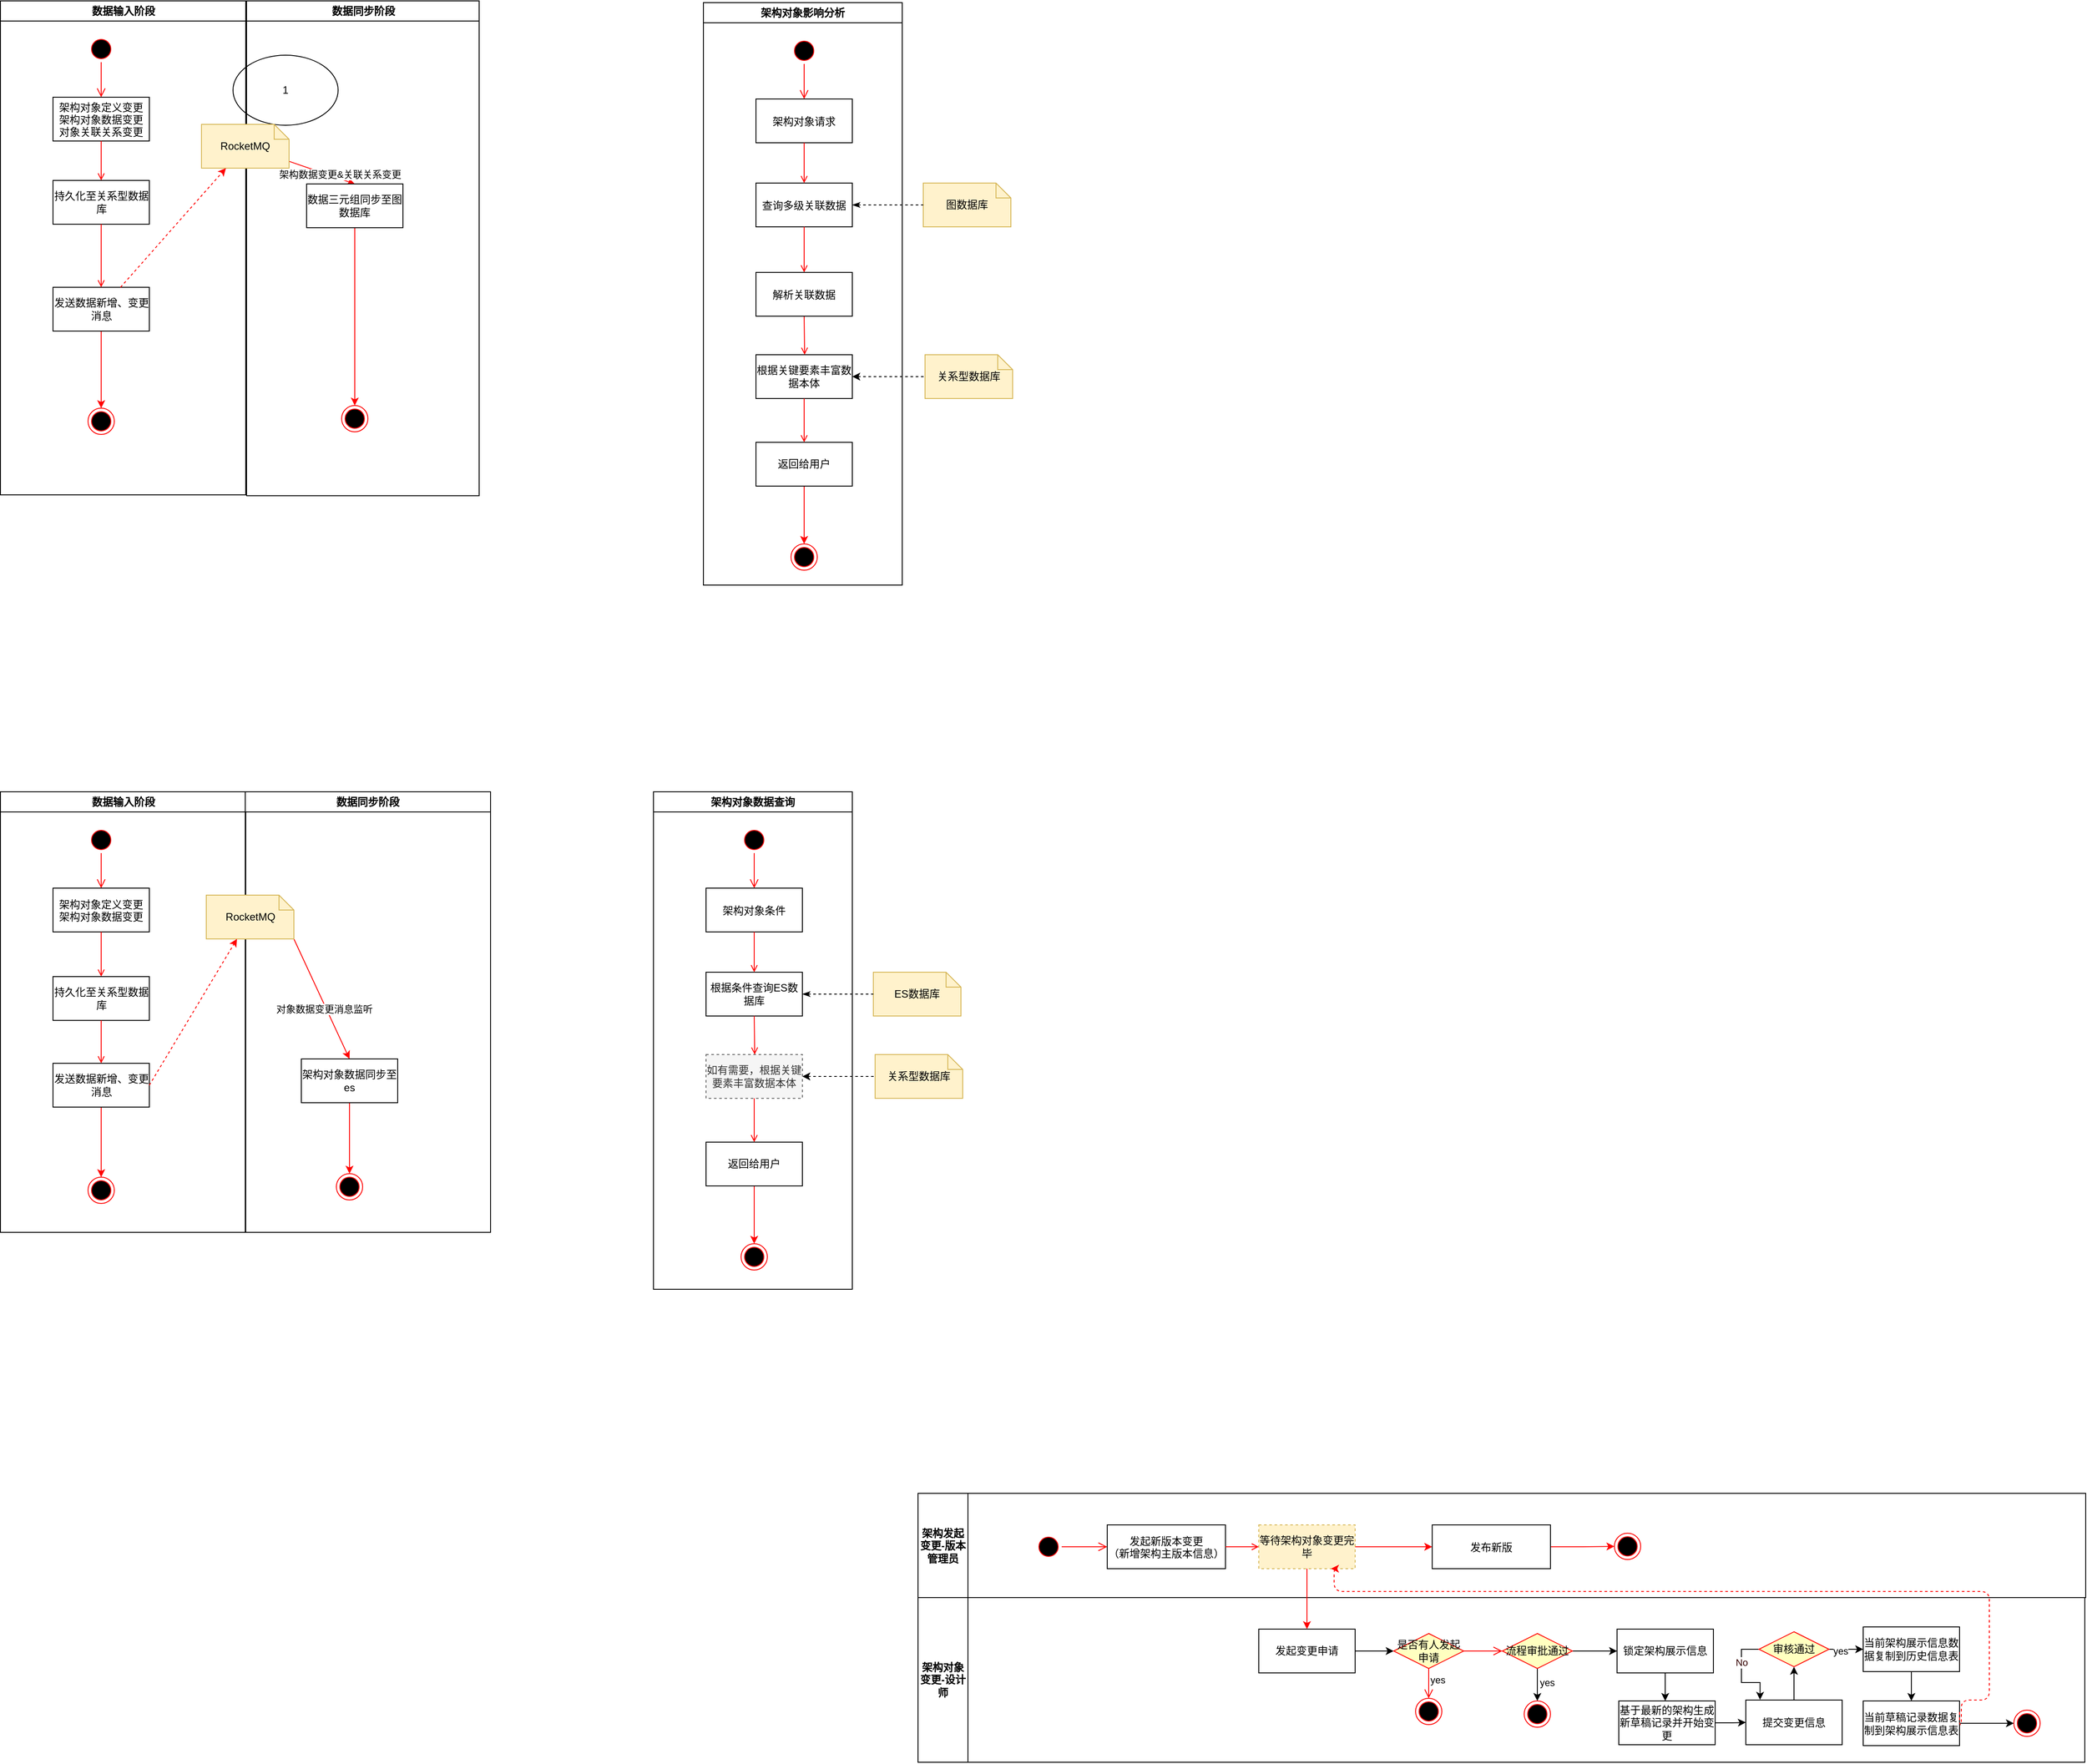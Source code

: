 <mxfile version="21.6.9" type="github">
  <diagram name="第 1 页" id="yTaMRQ9-IUmEVmEACAPu">
    <mxGraphModel dx="1434" dy="910" grid="1" gridSize="10" guides="1" tooltips="1" connect="1" arrows="1" fold="1" page="1" pageScale="1" pageWidth="827" pageHeight="1169" math="0" shadow="0">
      <root>
        <mxCell id="0" />
        <mxCell id="1" parent="0" />
        <mxCell id="Ci0UJjsKDZjVtey__nGe-1" value="1" style="ellipse;whiteSpace=wrap;html=1;" vertex="1" parent="1">
          <mxGeometry x="430" y="190" width="120" height="80" as="geometry" />
        </mxCell>
        <mxCell id="Ci0UJjsKDZjVtey__nGe-2" value="数据输入阶段" style="swimlane;whiteSpace=wrap" vertex="1" parent="1">
          <mxGeometry x="164.5" y="128" width="280" height="564" as="geometry" />
        </mxCell>
        <mxCell id="Ci0UJjsKDZjVtey__nGe-3" value="" style="ellipse;shape=startState;fillColor=#000000;strokeColor=#ff0000;" vertex="1" parent="Ci0UJjsKDZjVtey__nGe-2">
          <mxGeometry x="100" y="40" width="30" height="30" as="geometry" />
        </mxCell>
        <mxCell id="Ci0UJjsKDZjVtey__nGe-4" value="" style="edgeStyle=elbowEdgeStyle;elbow=horizontal;verticalAlign=bottom;endArrow=open;endSize=8;strokeColor=#FF0000;endFill=1;rounded=0" edge="1" parent="Ci0UJjsKDZjVtey__nGe-2" source="Ci0UJjsKDZjVtey__nGe-3" target="Ci0UJjsKDZjVtey__nGe-5">
          <mxGeometry x="100" y="40" as="geometry">
            <mxPoint x="115" y="110" as="targetPoint" />
          </mxGeometry>
        </mxCell>
        <mxCell id="Ci0UJjsKDZjVtey__nGe-5" value="架构对象定义变更&#xa;架构对象数据变更&#xa;对象关联关系变更" style="" vertex="1" parent="Ci0UJjsKDZjVtey__nGe-2">
          <mxGeometry x="60" y="110" width="110" height="50" as="geometry" />
        </mxCell>
        <mxCell id="Ci0UJjsKDZjVtey__nGe-6" value="" style="endArrow=open;strokeColor=#FF0000;endFill=1;rounded=0;entryX=0.5;entryY=0;entryDx=0;entryDy=0;" edge="1" parent="Ci0UJjsKDZjVtey__nGe-2" source="Ci0UJjsKDZjVtey__nGe-5" target="Ci0UJjsKDZjVtey__nGe-7">
          <mxGeometry relative="1" as="geometry">
            <mxPoint x="115" y="220" as="targetPoint" />
          </mxGeometry>
        </mxCell>
        <mxCell id="Ci0UJjsKDZjVtey__nGe-7" value="持久化至关系型数据库" style="whiteSpace=wrap;" vertex="1" parent="Ci0UJjsKDZjVtey__nGe-2">
          <mxGeometry x="60" y="205" width="110" height="50" as="geometry" />
        </mxCell>
        <mxCell id="Ci0UJjsKDZjVtey__nGe-8" value="" style="ellipse;shape=endState;fillColor=#000000;strokeColor=#ff0000" vertex="1" parent="Ci0UJjsKDZjVtey__nGe-2">
          <mxGeometry x="100" y="465" width="30" height="30" as="geometry" />
        </mxCell>
        <mxCell id="Ci0UJjsKDZjVtey__nGe-9" style="edgeStyle=orthogonalEdgeStyle;rounded=0;orthogonalLoop=1;jettySize=auto;html=1;entryX=0.5;entryY=0;entryDx=0;entryDy=0;strokeColor=#FF0000;" edge="1" parent="Ci0UJjsKDZjVtey__nGe-2" source="Ci0UJjsKDZjVtey__nGe-10" target="Ci0UJjsKDZjVtey__nGe-8">
          <mxGeometry relative="1" as="geometry" />
        </mxCell>
        <mxCell id="Ci0UJjsKDZjVtey__nGe-10" value="发送数据新增、变更消息" style="whiteSpace=wrap;" vertex="1" parent="Ci0UJjsKDZjVtey__nGe-2">
          <mxGeometry x="60" y="327" width="110" height="50" as="geometry" />
        </mxCell>
        <mxCell id="Ci0UJjsKDZjVtey__nGe-11" value="" style="endArrow=open;strokeColor=#FF0000;endFill=1;rounded=0;edgeStyle=elbowEdgeStyle;" edge="1" parent="Ci0UJjsKDZjVtey__nGe-2" source="Ci0UJjsKDZjVtey__nGe-7" target="Ci0UJjsKDZjVtey__nGe-10">
          <mxGeometry relative="1" as="geometry" />
        </mxCell>
        <mxCell id="Ci0UJjsKDZjVtey__nGe-12" value="数据同步阶段" style="swimlane;whiteSpace=wrap" vertex="1" parent="1">
          <mxGeometry x="445.5" y="128" width="265.5" height="565" as="geometry" />
        </mxCell>
        <mxCell id="Ci0UJjsKDZjVtey__nGe-13" style="rounded=0;orthogonalLoop=1;jettySize=auto;html=1;strokeColor=#FF0000;entryX=0.5;entryY=0;entryDx=0;entryDy=0;" edge="1" parent="Ci0UJjsKDZjVtey__nGe-12" source="Ci0UJjsKDZjVtey__nGe-15" target="Ci0UJjsKDZjVtey__nGe-17">
          <mxGeometry relative="1" as="geometry" />
        </mxCell>
        <mxCell id="Ci0UJjsKDZjVtey__nGe-14" value="架构数据变更&amp;amp;关联关系变更" style="edgeLabel;html=1;align=center;verticalAlign=middle;resizable=0;points=[];" vertex="1" connectable="0" parent="Ci0UJjsKDZjVtey__nGe-13">
          <mxGeometry x="-0.087" y="-3" relative="1" as="geometry">
            <mxPoint x="25" as="offset" />
          </mxGeometry>
        </mxCell>
        <mxCell id="Ci0UJjsKDZjVtey__nGe-15" value="RocketMQ" style="shape=note;whiteSpace=wrap;size=17;fillColor=#fff2cc;strokeColor=#d6b656;" vertex="1" parent="Ci0UJjsKDZjVtey__nGe-12">
          <mxGeometry x="-51.5" y="141" width="100" height="50" as="geometry" />
        </mxCell>
        <mxCell id="Ci0UJjsKDZjVtey__nGe-16" style="rounded=0;orthogonalLoop=1;jettySize=auto;html=1;exitX=0.5;exitY=1;exitDx=0;exitDy=0;strokeColor=#FF0000;" edge="1" parent="Ci0UJjsKDZjVtey__nGe-12" source="Ci0UJjsKDZjVtey__nGe-17" target="Ci0UJjsKDZjVtey__nGe-18">
          <mxGeometry relative="1" as="geometry" />
        </mxCell>
        <mxCell id="Ci0UJjsKDZjVtey__nGe-17" value="数据三元组同步至图数据库" style="whiteSpace=wrap;" vertex="1" parent="Ci0UJjsKDZjVtey__nGe-12">
          <mxGeometry x="68.5" y="209" width="110" height="50" as="geometry" />
        </mxCell>
        <mxCell id="Ci0UJjsKDZjVtey__nGe-18" value="" style="ellipse;shape=endState;fillColor=#000000;strokeColor=#ff0000" vertex="1" parent="Ci0UJjsKDZjVtey__nGe-12">
          <mxGeometry x="108.5" y="462" width="30" height="30" as="geometry" />
        </mxCell>
        <mxCell id="Ci0UJjsKDZjVtey__nGe-19" value="" style="endArrow=classic;strokeColor=#FF0000;endFill=1;rounded=0;dashed=1" edge="1" parent="1" source="Ci0UJjsKDZjVtey__nGe-10" target="Ci0UJjsKDZjVtey__nGe-15">
          <mxGeometry relative="1" as="geometry" />
        </mxCell>
        <mxCell id="Ci0UJjsKDZjVtey__nGe-20" value="架构对象影响分析" style="swimlane;whiteSpace=wrap;startSize=23;" vertex="1" parent="1">
          <mxGeometry x="967" y="130" width="227" height="665" as="geometry" />
        </mxCell>
        <mxCell id="Ci0UJjsKDZjVtey__nGe-21" value="" style="ellipse;shape=startState;fillColor=#000000;strokeColor=#ff0000;" vertex="1" parent="Ci0UJjsKDZjVtey__nGe-20">
          <mxGeometry x="100" y="40" width="30" height="30" as="geometry" />
        </mxCell>
        <mxCell id="Ci0UJjsKDZjVtey__nGe-22" value="" style="edgeStyle=elbowEdgeStyle;elbow=horizontal;verticalAlign=bottom;endArrow=open;endSize=8;strokeColor=#FF0000;endFill=1;rounded=0" edge="1" parent="Ci0UJjsKDZjVtey__nGe-20" source="Ci0UJjsKDZjVtey__nGe-21" target="Ci0UJjsKDZjVtey__nGe-23">
          <mxGeometry x="100" y="40" as="geometry">
            <mxPoint x="115" y="110" as="targetPoint" />
          </mxGeometry>
        </mxCell>
        <mxCell id="Ci0UJjsKDZjVtey__nGe-23" value="架构对象请求" style="" vertex="1" parent="Ci0UJjsKDZjVtey__nGe-20">
          <mxGeometry x="60" y="110" width="110" height="50" as="geometry" />
        </mxCell>
        <mxCell id="Ci0UJjsKDZjVtey__nGe-24" value="查询多级关联数据" style="" vertex="1" parent="Ci0UJjsKDZjVtey__nGe-20">
          <mxGeometry x="60" y="206" width="110" height="50" as="geometry" />
        </mxCell>
        <mxCell id="Ci0UJjsKDZjVtey__nGe-25" value="" style="endArrow=open;strokeColor=#FF0000;endFill=1;rounded=0" edge="1" parent="Ci0UJjsKDZjVtey__nGe-20" source="Ci0UJjsKDZjVtey__nGe-23" target="Ci0UJjsKDZjVtey__nGe-24">
          <mxGeometry relative="1" as="geometry" />
        </mxCell>
        <mxCell id="Ci0UJjsKDZjVtey__nGe-26" value="根据关键要素丰富数据本体" style="whiteSpace=wrap;" vertex="1" parent="Ci0UJjsKDZjVtey__nGe-20">
          <mxGeometry x="60" y="402" width="110" height="50" as="geometry" />
        </mxCell>
        <mxCell id="Ci0UJjsKDZjVtey__nGe-27" value="" style="ellipse;shape=endState;fillColor=#000000;strokeColor=#ff0000" vertex="1" parent="Ci0UJjsKDZjVtey__nGe-20">
          <mxGeometry x="100" y="618" width="30" height="30" as="geometry" />
        </mxCell>
        <mxCell id="Ci0UJjsKDZjVtey__nGe-28" value="" style="endArrow=open;strokeColor=#FF0000;endFill=1;rounded=0;exitX=0.5;exitY=1;exitDx=0;exitDy=0;entryX=0.5;entryY=0;entryDx=0;entryDy=0;" edge="1" parent="Ci0UJjsKDZjVtey__nGe-20" source="Ci0UJjsKDZjVtey__nGe-24" target="Ci0UJjsKDZjVtey__nGe-33">
          <mxGeometry relative="1" as="geometry">
            <mxPoint x="125" y="170" as="sourcePoint" />
            <mxPoint x="115" y="314" as="targetPoint" />
          </mxGeometry>
        </mxCell>
        <mxCell id="Ci0UJjsKDZjVtey__nGe-29" value="" style="endArrow=open;strokeColor=#FF0000;endFill=1;rounded=0;entryX=0.505;entryY=0;entryDx=0;entryDy=0;entryPerimeter=0;exitX=0.5;exitY=1;exitDx=0;exitDy=0;" edge="1" parent="Ci0UJjsKDZjVtey__nGe-20" source="Ci0UJjsKDZjVtey__nGe-33" target="Ci0UJjsKDZjVtey__nGe-26">
          <mxGeometry relative="1" as="geometry">
            <mxPoint x="116" y="374" as="sourcePoint" />
            <mxPoint x="114.5" y="394" as="targetPoint" />
          </mxGeometry>
        </mxCell>
        <mxCell id="Ci0UJjsKDZjVtey__nGe-30" style="edgeStyle=orthogonalEdgeStyle;rounded=0;orthogonalLoop=1;jettySize=auto;html=1;entryX=0.5;entryY=0;entryDx=0;entryDy=0;strokeColor=#FF0000;" edge="1" parent="Ci0UJjsKDZjVtey__nGe-20" source="Ci0UJjsKDZjVtey__nGe-31" target="Ci0UJjsKDZjVtey__nGe-27">
          <mxGeometry relative="1" as="geometry" />
        </mxCell>
        <mxCell id="Ci0UJjsKDZjVtey__nGe-31" value="返回给用户" style="whiteSpace=wrap;" vertex="1" parent="Ci0UJjsKDZjVtey__nGe-20">
          <mxGeometry x="60" y="502" width="110" height="50" as="geometry" />
        </mxCell>
        <mxCell id="Ci0UJjsKDZjVtey__nGe-32" value="" style="endArrow=open;strokeColor=#FF0000;endFill=1;rounded=0;edgeStyle=elbowEdgeStyle;" edge="1" parent="Ci0UJjsKDZjVtey__nGe-20" source="Ci0UJjsKDZjVtey__nGe-26" target="Ci0UJjsKDZjVtey__nGe-31">
          <mxGeometry relative="1" as="geometry" />
        </mxCell>
        <mxCell id="Ci0UJjsKDZjVtey__nGe-33" value="解析关联数据" style="" vertex="1" parent="Ci0UJjsKDZjVtey__nGe-20">
          <mxGeometry x="60" y="308" width="110" height="50" as="geometry" />
        </mxCell>
        <mxCell id="Ci0UJjsKDZjVtey__nGe-34" value="图数据库" style="shape=note;whiteSpace=wrap;size=17;fillColor=#fff2cc;strokeColor=#d6b656;" vertex="1" parent="1">
          <mxGeometry x="1218" y="336" width="100" height="50" as="geometry" />
        </mxCell>
        <mxCell id="Ci0UJjsKDZjVtey__nGe-35" style="edgeStyle=orthogonalEdgeStyle;rounded=0;orthogonalLoop=1;jettySize=auto;html=1;dashed=1;endArrow=none;endFill=0;startArrow=classicThin;startFill=1;" edge="1" parent="1" source="Ci0UJjsKDZjVtey__nGe-24" target="Ci0UJjsKDZjVtey__nGe-34">
          <mxGeometry relative="1" as="geometry" />
        </mxCell>
        <mxCell id="Ci0UJjsKDZjVtey__nGe-36" value="关系型数据库" style="shape=note;whiteSpace=wrap;size=17;fillColor=#fff2cc;strokeColor=#d6b656;" vertex="1" parent="1">
          <mxGeometry x="1220" y="532" width="100" height="50" as="geometry" />
        </mxCell>
        <mxCell id="Ci0UJjsKDZjVtey__nGe-37" style="edgeStyle=orthogonalEdgeStyle;rounded=0;orthogonalLoop=1;jettySize=auto;html=1;entryX=0;entryY=0.5;entryDx=0;entryDy=0;entryPerimeter=0;endArrow=none;endFill=0;dashed=1;startArrow=classic;startFill=1;" edge="1" parent="1" source="Ci0UJjsKDZjVtey__nGe-26" target="Ci0UJjsKDZjVtey__nGe-36">
          <mxGeometry relative="1" as="geometry" />
        </mxCell>
        <mxCell id="Ci0UJjsKDZjVtey__nGe-38" value="数据输入阶段" style="swimlane;whiteSpace=wrap" vertex="1" parent="1">
          <mxGeometry x="164.5" y="1031" width="280" height="503" as="geometry" />
        </mxCell>
        <mxCell id="Ci0UJjsKDZjVtey__nGe-39" value="" style="ellipse;shape=startState;fillColor=#000000;strokeColor=#ff0000;" vertex="1" parent="Ci0UJjsKDZjVtey__nGe-38">
          <mxGeometry x="100" y="40" width="30" height="30" as="geometry" />
        </mxCell>
        <mxCell id="Ci0UJjsKDZjVtey__nGe-40" value="" style="edgeStyle=elbowEdgeStyle;elbow=horizontal;verticalAlign=bottom;endArrow=open;endSize=8;strokeColor=#FF0000;endFill=1;rounded=0" edge="1" parent="Ci0UJjsKDZjVtey__nGe-38" source="Ci0UJjsKDZjVtey__nGe-39" target="Ci0UJjsKDZjVtey__nGe-41">
          <mxGeometry x="100" y="40" as="geometry">
            <mxPoint x="115" y="110" as="targetPoint" />
          </mxGeometry>
        </mxCell>
        <mxCell id="Ci0UJjsKDZjVtey__nGe-41" value="架构对象定义变更&#xa;架构对象数据变更" style="" vertex="1" parent="Ci0UJjsKDZjVtey__nGe-38">
          <mxGeometry x="60" y="110" width="110" height="50" as="geometry" />
        </mxCell>
        <mxCell id="Ci0UJjsKDZjVtey__nGe-42" value="" style="endArrow=open;strokeColor=#FF0000;endFill=1;rounded=0" edge="1" parent="Ci0UJjsKDZjVtey__nGe-38" source="Ci0UJjsKDZjVtey__nGe-41" target="Ci0UJjsKDZjVtey__nGe-43">
          <mxGeometry relative="1" as="geometry">
            <mxPoint x="115" y="220" as="targetPoint" />
          </mxGeometry>
        </mxCell>
        <mxCell id="Ci0UJjsKDZjVtey__nGe-43" value="持久化至关系型数据库" style="whiteSpace=wrap;" vertex="1" parent="Ci0UJjsKDZjVtey__nGe-38">
          <mxGeometry x="60" y="211" width="110" height="50" as="geometry" />
        </mxCell>
        <mxCell id="Ci0UJjsKDZjVtey__nGe-44" value="" style="ellipse;shape=endState;fillColor=#000000;strokeColor=#ff0000" vertex="1" parent="Ci0UJjsKDZjVtey__nGe-38">
          <mxGeometry x="100" y="440" width="30" height="30" as="geometry" />
        </mxCell>
        <mxCell id="Ci0UJjsKDZjVtey__nGe-45" style="edgeStyle=orthogonalEdgeStyle;rounded=0;orthogonalLoop=1;jettySize=auto;html=1;entryX=0.5;entryY=0;entryDx=0;entryDy=0;strokeColor=#FF0000;" edge="1" parent="Ci0UJjsKDZjVtey__nGe-38" source="Ci0UJjsKDZjVtey__nGe-46" target="Ci0UJjsKDZjVtey__nGe-44">
          <mxGeometry relative="1" as="geometry" />
        </mxCell>
        <mxCell id="Ci0UJjsKDZjVtey__nGe-46" value="发送数据新增、变更消息" style="whiteSpace=wrap;" vertex="1" parent="Ci0UJjsKDZjVtey__nGe-38">
          <mxGeometry x="60" y="310" width="110" height="50" as="geometry" />
        </mxCell>
        <mxCell id="Ci0UJjsKDZjVtey__nGe-47" value="" style="endArrow=open;strokeColor=#FF0000;endFill=1;rounded=0;edgeStyle=elbowEdgeStyle;entryX=0.5;entryY=0;entryDx=0;entryDy=0;" edge="1" parent="Ci0UJjsKDZjVtey__nGe-38" source="Ci0UJjsKDZjVtey__nGe-43" target="Ci0UJjsKDZjVtey__nGe-46">
          <mxGeometry relative="1" as="geometry">
            <mxPoint x="115.5" y="311" as="targetPoint" />
          </mxGeometry>
        </mxCell>
        <mxCell id="Ci0UJjsKDZjVtey__nGe-48" value="数据同步阶段" style="swimlane;whiteSpace=wrap" vertex="1" parent="1">
          <mxGeometry x="444" y="1031" width="280" height="503" as="geometry" />
        </mxCell>
        <mxCell id="Ci0UJjsKDZjVtey__nGe-49" style="rounded=0;orthogonalLoop=1;jettySize=auto;html=1;exitX=1;exitY=1;exitDx=0;exitDy=0;exitPerimeter=0;strokeColor=#FF0000;entryX=0.5;entryY=0;entryDx=0;entryDy=0;" edge="1" parent="Ci0UJjsKDZjVtey__nGe-48" source="Ci0UJjsKDZjVtey__nGe-51" target="Ci0UJjsKDZjVtey__nGe-53">
          <mxGeometry relative="1" as="geometry">
            <mxPoint x="66.553" y="238" as="targetPoint" />
          </mxGeometry>
        </mxCell>
        <mxCell id="Ci0UJjsKDZjVtey__nGe-50" value="对象数据变更消息监听" style="edgeLabel;html=1;align=center;verticalAlign=middle;resizable=0;points=[];" vertex="1" connectable="0" parent="Ci0UJjsKDZjVtey__nGe-49">
          <mxGeometry x="-0.078" relative="1" as="geometry">
            <mxPoint x="5" y="17" as="offset" />
          </mxGeometry>
        </mxCell>
        <mxCell id="Ci0UJjsKDZjVtey__nGe-51" value="RocketMQ" style="shape=note;whiteSpace=wrap;size=17;fillColor=#fff2cc;strokeColor=#d6b656;" vertex="1" parent="Ci0UJjsKDZjVtey__nGe-48">
          <mxGeometry x="-44.5" y="118" width="100" height="50" as="geometry" />
        </mxCell>
        <mxCell id="Ci0UJjsKDZjVtey__nGe-52" style="rounded=0;orthogonalLoop=1;jettySize=auto;html=1;entryX=0.5;entryY=0;entryDx=0;entryDy=0;strokeColor=#FF0000;exitX=0.5;exitY=1;exitDx=0;exitDy=0;" edge="1" parent="Ci0UJjsKDZjVtey__nGe-48" source="Ci0UJjsKDZjVtey__nGe-53" target="Ci0UJjsKDZjVtey__nGe-54">
          <mxGeometry relative="1" as="geometry" />
        </mxCell>
        <mxCell id="Ci0UJjsKDZjVtey__nGe-53" value="架构对象数据同步至es" style="whiteSpace=wrap;" vertex="1" parent="Ci0UJjsKDZjVtey__nGe-48">
          <mxGeometry x="64" y="305" width="110" height="50" as="geometry" />
        </mxCell>
        <mxCell id="Ci0UJjsKDZjVtey__nGe-54" value="" style="ellipse;shape=endState;fillColor=#000000;strokeColor=#ff0000" vertex="1" parent="Ci0UJjsKDZjVtey__nGe-48">
          <mxGeometry x="104" y="436" width="30" height="30" as="geometry" />
        </mxCell>
        <mxCell id="Ci0UJjsKDZjVtey__nGe-55" value="" style="endArrow=classic;strokeColor=#FF0000;endFill=1;rounded=0;dashed=1;exitX=1;exitY=0.5;exitDx=0;exitDy=0;" edge="1" parent="1" source="Ci0UJjsKDZjVtey__nGe-46" target="Ci0UJjsKDZjVtey__nGe-51">
          <mxGeometry relative="1" as="geometry">
            <mxPoint x="334.5" y="1213.235" as="sourcePoint" />
          </mxGeometry>
        </mxCell>
        <mxCell id="Ci0UJjsKDZjVtey__nGe-56" value="架构对象数据查询" style="swimlane;whiteSpace=wrap;startSize=23;" vertex="1" parent="1">
          <mxGeometry x="910" y="1031" width="227" height="568" as="geometry" />
        </mxCell>
        <mxCell id="Ci0UJjsKDZjVtey__nGe-57" value="" style="ellipse;shape=startState;fillColor=#000000;strokeColor=#ff0000;" vertex="1" parent="Ci0UJjsKDZjVtey__nGe-56">
          <mxGeometry x="100" y="40" width="30" height="30" as="geometry" />
        </mxCell>
        <mxCell id="Ci0UJjsKDZjVtey__nGe-58" value="" style="edgeStyle=elbowEdgeStyle;elbow=horizontal;verticalAlign=bottom;endArrow=open;endSize=8;strokeColor=#FF0000;endFill=1;rounded=0" edge="1" parent="Ci0UJjsKDZjVtey__nGe-56" source="Ci0UJjsKDZjVtey__nGe-57" target="Ci0UJjsKDZjVtey__nGe-59">
          <mxGeometry x="100" y="40" as="geometry">
            <mxPoint x="115" y="110" as="targetPoint" />
          </mxGeometry>
        </mxCell>
        <mxCell id="Ci0UJjsKDZjVtey__nGe-59" value="架构对象条件" style="" vertex="1" parent="Ci0UJjsKDZjVtey__nGe-56">
          <mxGeometry x="60" y="110" width="110" height="50" as="geometry" />
        </mxCell>
        <mxCell id="Ci0UJjsKDZjVtey__nGe-60" value="根据条件查询ES数据库" style="whiteSpace=wrap;" vertex="1" parent="Ci0UJjsKDZjVtey__nGe-56">
          <mxGeometry x="60" y="206" width="110" height="50" as="geometry" />
        </mxCell>
        <mxCell id="Ci0UJjsKDZjVtey__nGe-61" value="" style="endArrow=open;strokeColor=#FF0000;endFill=1;rounded=0" edge="1" parent="Ci0UJjsKDZjVtey__nGe-56" source="Ci0UJjsKDZjVtey__nGe-59" target="Ci0UJjsKDZjVtey__nGe-60">
          <mxGeometry relative="1" as="geometry" />
        </mxCell>
        <mxCell id="Ci0UJjsKDZjVtey__nGe-62" value="如有需要，根据关键要素丰富数据本体" style="whiteSpace=wrap;dashed=1;fillColor=#f5f5f5;fontColor=#333333;strokeColor=#666666;" vertex="1" parent="Ci0UJjsKDZjVtey__nGe-56">
          <mxGeometry x="60" y="300" width="110" height="50" as="geometry" />
        </mxCell>
        <mxCell id="Ci0UJjsKDZjVtey__nGe-63" value="" style="ellipse;shape=endState;fillColor=#000000;strokeColor=#ff0000" vertex="1" parent="Ci0UJjsKDZjVtey__nGe-56">
          <mxGeometry x="100" y="516" width="30" height="30" as="geometry" />
        </mxCell>
        <mxCell id="Ci0UJjsKDZjVtey__nGe-64" value="" style="endArrow=open;strokeColor=#FF0000;endFill=1;rounded=0;entryX=0.505;entryY=0;entryDx=0;entryDy=0;entryPerimeter=0;exitX=0.5;exitY=1;exitDx=0;exitDy=0;" edge="1" parent="Ci0UJjsKDZjVtey__nGe-56" target="Ci0UJjsKDZjVtey__nGe-62">
          <mxGeometry relative="1" as="geometry">
            <mxPoint x="115" y="256" as="sourcePoint" />
            <mxPoint x="114.5" y="292" as="targetPoint" />
          </mxGeometry>
        </mxCell>
        <mxCell id="Ci0UJjsKDZjVtey__nGe-65" style="edgeStyle=orthogonalEdgeStyle;rounded=0;orthogonalLoop=1;jettySize=auto;html=1;entryX=0.5;entryY=0;entryDx=0;entryDy=0;strokeColor=#FF0000;" edge="1" parent="Ci0UJjsKDZjVtey__nGe-56" source="Ci0UJjsKDZjVtey__nGe-66" target="Ci0UJjsKDZjVtey__nGe-63">
          <mxGeometry relative="1" as="geometry" />
        </mxCell>
        <mxCell id="Ci0UJjsKDZjVtey__nGe-66" value="返回给用户" style="whiteSpace=wrap;" vertex="1" parent="Ci0UJjsKDZjVtey__nGe-56">
          <mxGeometry x="60" y="400" width="110" height="50" as="geometry" />
        </mxCell>
        <mxCell id="Ci0UJjsKDZjVtey__nGe-67" value="" style="endArrow=open;strokeColor=#FF0000;endFill=1;rounded=0;edgeStyle=elbowEdgeStyle;" edge="1" parent="Ci0UJjsKDZjVtey__nGe-56" source="Ci0UJjsKDZjVtey__nGe-62" target="Ci0UJjsKDZjVtey__nGe-66">
          <mxGeometry relative="1" as="geometry" />
        </mxCell>
        <mxCell id="Ci0UJjsKDZjVtey__nGe-68" value="ES数据库" style="shape=note;whiteSpace=wrap;size=17;fillColor=#fff2cc;strokeColor=#d6b656;" vertex="1" parent="1">
          <mxGeometry x="1161" y="1237" width="100" height="50" as="geometry" />
        </mxCell>
        <mxCell id="Ci0UJjsKDZjVtey__nGe-69" style="edgeStyle=orthogonalEdgeStyle;rounded=0;orthogonalLoop=1;jettySize=auto;html=1;dashed=1;endArrow=none;endFill=0;startArrow=classicThin;startFill=1;" edge="1" parent="1" source="Ci0UJjsKDZjVtey__nGe-60" target="Ci0UJjsKDZjVtey__nGe-68">
          <mxGeometry relative="1" as="geometry" />
        </mxCell>
        <mxCell id="Ci0UJjsKDZjVtey__nGe-70" value="关系型数据库" style="shape=note;whiteSpace=wrap;size=17;fillColor=#fff2cc;strokeColor=#d6b656;" vertex="1" parent="1">
          <mxGeometry x="1163" y="1331" width="100" height="50" as="geometry" />
        </mxCell>
        <mxCell id="Ci0UJjsKDZjVtey__nGe-71" style="edgeStyle=orthogonalEdgeStyle;rounded=0;orthogonalLoop=1;jettySize=auto;html=1;entryX=0;entryY=0.5;entryDx=0;entryDy=0;entryPerimeter=0;endArrow=none;endFill=0;dashed=1;startArrow=classic;startFill=1;" edge="1" parent="1" source="Ci0UJjsKDZjVtey__nGe-62" target="Ci0UJjsKDZjVtey__nGe-70">
          <mxGeometry relative="1" as="geometry" />
        </mxCell>
        <mxCell id="Ci0UJjsKDZjVtey__nGe-72" value="架构发起变更-版本管理员" style="swimlane;whiteSpace=wrap;startSize=57;direction=north;" vertex="1" parent="1">
          <mxGeometry x="1212" y="1832" width="1333" height="119" as="geometry" />
        </mxCell>
        <mxCell id="Ci0UJjsKDZjVtey__nGe-73" value="" style="ellipse;shape=startState;fillColor=#000000;strokeColor=#ff0000;" vertex="1" parent="Ci0UJjsKDZjVtey__nGe-72">
          <mxGeometry x="134" y="46" width="30" height="30" as="geometry" />
        </mxCell>
        <mxCell id="Ci0UJjsKDZjVtey__nGe-74" value="" style="edgeStyle=elbowEdgeStyle;elbow=horizontal;verticalAlign=bottom;endArrow=open;endSize=8;strokeColor=#FF0000;endFill=1;rounded=0" edge="1" parent="Ci0UJjsKDZjVtey__nGe-72" source="Ci0UJjsKDZjVtey__nGe-73" target="Ci0UJjsKDZjVtey__nGe-75">
          <mxGeometry x="100" y="40" as="geometry">
            <mxPoint x="201" y="99" as="targetPoint" />
          </mxGeometry>
        </mxCell>
        <mxCell id="Ci0UJjsKDZjVtey__nGe-75" value="发起新版本变更&#xa;（新增架构主版本信息）" style="" vertex="1" parent="Ci0UJjsKDZjVtey__nGe-72">
          <mxGeometry x="216" y="36" width="135" height="50" as="geometry" />
        </mxCell>
        <mxCell id="Ci0UJjsKDZjVtey__nGe-76" style="edgeStyle=orthogonalEdgeStyle;rounded=0;orthogonalLoop=1;jettySize=auto;html=1;exitX=1;exitY=0.5;exitDx=0;exitDy=0;entryX=0;entryY=0.5;entryDx=0;entryDy=0;strokeColor=#FF0000;" edge="1" parent="Ci0UJjsKDZjVtey__nGe-72" source="Ci0UJjsKDZjVtey__nGe-77" target="Ci0UJjsKDZjVtey__nGe-81">
          <mxGeometry relative="1" as="geometry" />
        </mxCell>
        <mxCell id="Ci0UJjsKDZjVtey__nGe-77" value="等待架构对象变更完毕" style="whiteSpace=wrap;dashed=1;fillColor=#fff2cc;strokeColor=#d6b656;" vertex="1" parent="Ci0UJjsKDZjVtey__nGe-72">
          <mxGeometry x="389" y="36" width="110" height="50" as="geometry" />
        </mxCell>
        <mxCell id="Ci0UJjsKDZjVtey__nGe-78" value="" style="endArrow=open;strokeColor=#FF0000;endFill=1;rounded=0" edge="1" parent="Ci0UJjsKDZjVtey__nGe-72" source="Ci0UJjsKDZjVtey__nGe-75" target="Ci0UJjsKDZjVtey__nGe-77">
          <mxGeometry relative="1" as="geometry" />
        </mxCell>
        <mxCell id="Ci0UJjsKDZjVtey__nGe-79" value="" style="ellipse;shape=endState;fillColor=#000000;strokeColor=#ff0000" vertex="1" parent="Ci0UJjsKDZjVtey__nGe-72">
          <mxGeometry x="795" y="45.5" width="30" height="30" as="geometry" />
        </mxCell>
        <mxCell id="Ci0UJjsKDZjVtey__nGe-80" style="edgeStyle=orthogonalEdgeStyle;rounded=0;orthogonalLoop=1;jettySize=auto;html=1;exitX=1;exitY=0.5;exitDx=0;exitDy=0;strokeColor=#FF0000;" edge="1" parent="Ci0UJjsKDZjVtey__nGe-72" source="Ci0UJjsKDZjVtey__nGe-81" target="Ci0UJjsKDZjVtey__nGe-79">
          <mxGeometry relative="1" as="geometry" />
        </mxCell>
        <mxCell id="Ci0UJjsKDZjVtey__nGe-81" value="发布新版" style="" vertex="1" parent="Ci0UJjsKDZjVtey__nGe-72">
          <mxGeometry x="587" y="36" width="135" height="50" as="geometry" />
        </mxCell>
        <mxCell id="Ci0UJjsKDZjVtey__nGe-82" value="架构对象变更-设计师" style="swimlane;whiteSpace=wrap;startSize=57;direction=north;" vertex="1" parent="1">
          <mxGeometry x="1212" y="1951" width="1332" height="188" as="geometry" />
        </mxCell>
        <mxCell id="Ci0UJjsKDZjVtey__nGe-83" style="edgeStyle=orthogonalEdgeStyle;rounded=0;orthogonalLoop=1;jettySize=auto;html=1;entryX=0;entryY=0.5;entryDx=0;entryDy=0;" edge="1" parent="Ci0UJjsKDZjVtey__nGe-82" source="Ci0UJjsKDZjVtey__nGe-84" target="Ci0UJjsKDZjVtey__nGe-85">
          <mxGeometry relative="1" as="geometry" />
        </mxCell>
        <mxCell id="Ci0UJjsKDZjVtey__nGe-84" value="发起变更申请" style="whiteSpace=wrap;" vertex="1" parent="Ci0UJjsKDZjVtey__nGe-82">
          <mxGeometry x="389" y="36" width="110" height="50" as="geometry" />
        </mxCell>
        <mxCell id="Ci0UJjsKDZjVtey__nGe-85" value="是否有人发起申请" style="rhombus;whiteSpace=wrap;html=1;fontColor=#000000;fillColor=#ffffc0;strokeColor=#ff0000;" vertex="1" parent="Ci0UJjsKDZjVtey__nGe-82">
          <mxGeometry x="543" y="41" width="80" height="40" as="geometry" />
        </mxCell>
        <mxCell id="Ci0UJjsKDZjVtey__nGe-86" value="yes" style="edgeStyle=orthogonalEdgeStyle;html=1;align=left;verticalAlign=top;endArrow=open;endSize=8;strokeColor=#ff0000;rounded=0;entryX=0.5;entryY=0;entryDx=0;entryDy=0;" edge="1" parent="Ci0UJjsKDZjVtey__nGe-82" source="Ci0UJjsKDZjVtey__nGe-85" target="Ci0UJjsKDZjVtey__nGe-87">
          <mxGeometry x="-1" relative="1" as="geometry">
            <mxPoint x="601" y="117" as="targetPoint" />
          </mxGeometry>
        </mxCell>
        <mxCell id="Ci0UJjsKDZjVtey__nGe-87" value="" style="ellipse;shape=endState;fillColor=#000000;strokeColor=#ff0000" vertex="1" parent="Ci0UJjsKDZjVtey__nGe-82">
          <mxGeometry x="568" y="115" width="30" height="30" as="geometry" />
        </mxCell>
        <mxCell id="Ci0UJjsKDZjVtey__nGe-88" value="" style="edgeStyle=orthogonalEdgeStyle;html=1;align=left;verticalAlign=bottom;endArrow=open;endSize=8;strokeColor=#ff0000;rounded=0;" edge="1" parent="Ci0UJjsKDZjVtey__nGe-82" source="Ci0UJjsKDZjVtey__nGe-85" target="Ci0UJjsKDZjVtey__nGe-92">
          <mxGeometry x="-1" relative="1" as="geometry">
            <mxPoint x="1935" y="2012" as="targetPoint" />
            <mxPoint x="1835" y="2012" as="sourcePoint" />
          </mxGeometry>
        </mxCell>
        <mxCell id="Ci0UJjsKDZjVtey__nGe-89" style="edgeStyle=orthogonalEdgeStyle;rounded=0;orthogonalLoop=1;jettySize=auto;html=1;entryX=0.5;entryY=0;entryDx=0;entryDy=0;" edge="1" parent="Ci0UJjsKDZjVtey__nGe-82" source="Ci0UJjsKDZjVtey__nGe-92" target="Ci0UJjsKDZjVtey__nGe-93">
          <mxGeometry relative="1" as="geometry" />
        </mxCell>
        <mxCell id="Ci0UJjsKDZjVtey__nGe-90" value="yes" style="edgeLabel;html=1;align=center;verticalAlign=middle;resizable=0;points=[];" vertex="1" connectable="0" parent="Ci0UJjsKDZjVtey__nGe-89">
          <mxGeometry x="0.209" relative="1" as="geometry">
            <mxPoint x="11" y="-4" as="offset" />
          </mxGeometry>
        </mxCell>
        <mxCell id="Ci0UJjsKDZjVtey__nGe-91" style="edgeStyle=orthogonalEdgeStyle;rounded=0;orthogonalLoop=1;jettySize=auto;html=1;fontColor=#FF0000;" edge="1" parent="Ci0UJjsKDZjVtey__nGe-82" source="Ci0UJjsKDZjVtey__nGe-92" target="Ci0UJjsKDZjVtey__nGe-95">
          <mxGeometry relative="1" as="geometry" />
        </mxCell>
        <mxCell id="Ci0UJjsKDZjVtey__nGe-92" value="流程审批通过" style="rhombus;whiteSpace=wrap;html=1;fontColor=#000000;fillColor=#ffffc0;strokeColor=#ff0000;" vertex="1" parent="Ci0UJjsKDZjVtey__nGe-82">
          <mxGeometry x="667" y="41" width="80" height="40" as="geometry" />
        </mxCell>
        <mxCell id="Ci0UJjsKDZjVtey__nGe-93" value="" style="ellipse;shape=endState;fillColor=#000000;strokeColor=#ff0000" vertex="1" parent="Ci0UJjsKDZjVtey__nGe-82">
          <mxGeometry x="692" y="118" width="30" height="30" as="geometry" />
        </mxCell>
        <mxCell id="Ci0UJjsKDZjVtey__nGe-94" style="edgeStyle=orthogonalEdgeStyle;rounded=0;orthogonalLoop=1;jettySize=auto;html=1;fontColor=#FF0000;" edge="1" parent="Ci0UJjsKDZjVtey__nGe-82">
          <mxGeometry relative="1" as="geometry">
            <mxPoint x="851" y="86" as="sourcePoint" />
            <mxPoint x="853" y="118" as="targetPoint" />
          </mxGeometry>
        </mxCell>
        <mxCell id="Ci0UJjsKDZjVtey__nGe-95" value="锁定架构展示信息" style="whiteSpace=wrap;" vertex="1" parent="Ci0UJjsKDZjVtey__nGe-82">
          <mxGeometry x="798" y="36" width="110" height="50" as="geometry" />
        </mxCell>
        <mxCell id="Ci0UJjsKDZjVtey__nGe-96" style="edgeStyle=orthogonalEdgeStyle;rounded=0;orthogonalLoop=1;jettySize=auto;html=1;entryX=0;entryY=0.5;entryDx=0;entryDy=0;" edge="1" parent="Ci0UJjsKDZjVtey__nGe-82" source="Ci0UJjsKDZjVtey__nGe-97" target="Ci0UJjsKDZjVtey__nGe-99">
          <mxGeometry relative="1" as="geometry" />
        </mxCell>
        <mxCell id="Ci0UJjsKDZjVtey__nGe-97" value="基于最新的架构生成新草稿记录并开始变更" style="whiteSpace=wrap;" vertex="1" parent="Ci0UJjsKDZjVtey__nGe-82">
          <mxGeometry x="800" y="118" width="110" height="50" as="geometry" />
        </mxCell>
        <mxCell id="Ci0UJjsKDZjVtey__nGe-98" style="edgeStyle=orthogonalEdgeStyle;rounded=0;orthogonalLoop=1;jettySize=auto;html=1;entryX=0.5;entryY=1;entryDx=0;entryDy=0;fontColor=#FF0000;" edge="1" parent="Ci0UJjsKDZjVtey__nGe-82" source="Ci0UJjsKDZjVtey__nGe-99" target="Ci0UJjsKDZjVtey__nGe-104">
          <mxGeometry relative="1" as="geometry" />
        </mxCell>
        <mxCell id="Ci0UJjsKDZjVtey__nGe-99" value="提交变更信息" style="whiteSpace=wrap;" vertex="1" parent="Ci0UJjsKDZjVtey__nGe-82">
          <mxGeometry x="945" y="117" width="110" height="51" as="geometry" />
        </mxCell>
        <mxCell id="Ci0UJjsKDZjVtey__nGe-100" style="rounded=0;orthogonalLoop=1;jettySize=auto;html=1;entryX=0.148;entryY=-0.007;entryDx=0;entryDy=0;entryPerimeter=0;exitX=0;exitY=0.5;exitDx=0;exitDy=0;edgeStyle=orthogonalEdgeStyle;fontColor=#FF0000;" edge="1" parent="Ci0UJjsKDZjVtey__nGe-82" source="Ci0UJjsKDZjVtey__nGe-104" target="Ci0UJjsKDZjVtey__nGe-99">
          <mxGeometry relative="1" as="geometry">
            <Array as="points">
              <mxPoint x="940" y="59" />
              <mxPoint x="940" y="97" />
              <mxPoint x="961" y="97" />
            </Array>
          </mxGeometry>
        </mxCell>
        <mxCell id="Ci0UJjsKDZjVtey__nGe-101" value="No" style="edgeLabel;html=1;align=center;verticalAlign=middle;resizable=0;points=[];fontColor=#330000;" vertex="1" connectable="0" parent="Ci0UJjsKDZjVtey__nGe-100">
          <mxGeometry x="-0.299" relative="1" as="geometry">
            <mxPoint as="offset" />
          </mxGeometry>
        </mxCell>
        <mxCell id="Ci0UJjsKDZjVtey__nGe-102" style="edgeStyle=orthogonalEdgeStyle;rounded=0;orthogonalLoop=1;jettySize=auto;html=1;fontColor=#FF0000;" edge="1" parent="Ci0UJjsKDZjVtey__nGe-82" source="Ci0UJjsKDZjVtey__nGe-104" target="Ci0UJjsKDZjVtey__nGe-106">
          <mxGeometry relative="1" as="geometry" />
        </mxCell>
        <mxCell id="Ci0UJjsKDZjVtey__nGe-103" value="yes" style="edgeLabel;html=1;align=center;verticalAlign=middle;resizable=0;points=[];" vertex="1" connectable="0" parent="Ci0UJjsKDZjVtey__nGe-102">
          <mxGeometry x="-0.724" y="-1" relative="1" as="geometry">
            <mxPoint x="7" y="1" as="offset" />
          </mxGeometry>
        </mxCell>
        <mxCell id="Ci0UJjsKDZjVtey__nGe-104" value="审核通过" style="rhombus;whiteSpace=wrap;html=1;fontColor=#000000;fillColor=#ffffc0;strokeColor=#ff0000;" vertex="1" parent="Ci0UJjsKDZjVtey__nGe-82">
          <mxGeometry x="960" y="39" width="80" height="40" as="geometry" />
        </mxCell>
        <mxCell id="Ci0UJjsKDZjVtey__nGe-105" style="edgeStyle=orthogonalEdgeStyle;rounded=0;orthogonalLoop=1;jettySize=auto;html=1;fontColor=#FF0000;" edge="1" parent="Ci0UJjsKDZjVtey__nGe-82" source="Ci0UJjsKDZjVtey__nGe-106" target="Ci0UJjsKDZjVtey__nGe-108">
          <mxGeometry relative="1" as="geometry" />
        </mxCell>
        <mxCell id="Ci0UJjsKDZjVtey__nGe-106" value="当前架构展示信息数据复制到历史信息表" style="whiteSpace=wrap;" vertex="1" parent="Ci0UJjsKDZjVtey__nGe-82">
          <mxGeometry x="1079" y="33.5" width="110" height="51" as="geometry" />
        </mxCell>
        <mxCell id="Ci0UJjsKDZjVtey__nGe-107" style="edgeStyle=orthogonalEdgeStyle;rounded=0;orthogonalLoop=1;jettySize=auto;html=1;fontColor=#FF0000;" edge="1" parent="Ci0UJjsKDZjVtey__nGe-82" source="Ci0UJjsKDZjVtey__nGe-108" target="Ci0UJjsKDZjVtey__nGe-109">
          <mxGeometry relative="1" as="geometry" />
        </mxCell>
        <mxCell id="Ci0UJjsKDZjVtey__nGe-108" value="当前草稿记录数据复制到架构展示信息表" style="whiteSpace=wrap;" vertex="1" parent="Ci0UJjsKDZjVtey__nGe-82">
          <mxGeometry x="1079" y="118" width="110" height="51" as="geometry" />
        </mxCell>
        <mxCell id="Ci0UJjsKDZjVtey__nGe-109" value="" style="ellipse;shape=endState;fillColor=#000000;strokeColor=#ff0000" vertex="1" parent="Ci0UJjsKDZjVtey__nGe-82">
          <mxGeometry x="1251" y="128.5" width="30" height="30" as="geometry" />
        </mxCell>
        <mxCell id="Ci0UJjsKDZjVtey__nGe-110" style="edgeStyle=orthogonalEdgeStyle;rounded=0;orthogonalLoop=1;jettySize=auto;html=1;exitX=0.5;exitY=1;exitDx=0;exitDy=0;entryX=0.5;entryY=0;entryDx=0;entryDy=0;strokeColor=#FF0000;" edge="1" parent="1" source="Ci0UJjsKDZjVtey__nGe-77" target="Ci0UJjsKDZjVtey__nGe-84">
          <mxGeometry relative="1" as="geometry" />
        </mxCell>
        <mxCell id="Ci0UJjsKDZjVtey__nGe-111" style="edgeStyle=orthogonalEdgeStyle;rounded=1;orthogonalLoop=1;jettySize=auto;html=1;exitX=1;exitY=0.25;exitDx=0;exitDy=0;dashed=1;strokeColor=#FF0000;entryX=0.75;entryY=1;entryDx=0;entryDy=0;" edge="1" parent="1" source="Ci0UJjsKDZjVtey__nGe-108" target="Ci0UJjsKDZjVtey__nGe-77">
          <mxGeometry relative="1" as="geometry">
            <mxPoint x="2377" y="2136" as="sourcePoint" />
            <mxPoint x="1687" y="1930" as="targetPoint" />
            <Array as="points">
              <mxPoint x="2401" y="2096" />
              <mxPoint x="2403" y="2096" />
              <mxPoint x="2403" y="2068" />
              <mxPoint x="2435" y="2068" />
              <mxPoint x="2435" y="1944" />
              <mxPoint x="1687" y="1944" />
              <mxPoint x="1687" y="1918" />
            </Array>
          </mxGeometry>
        </mxCell>
      </root>
    </mxGraphModel>
  </diagram>
</mxfile>
